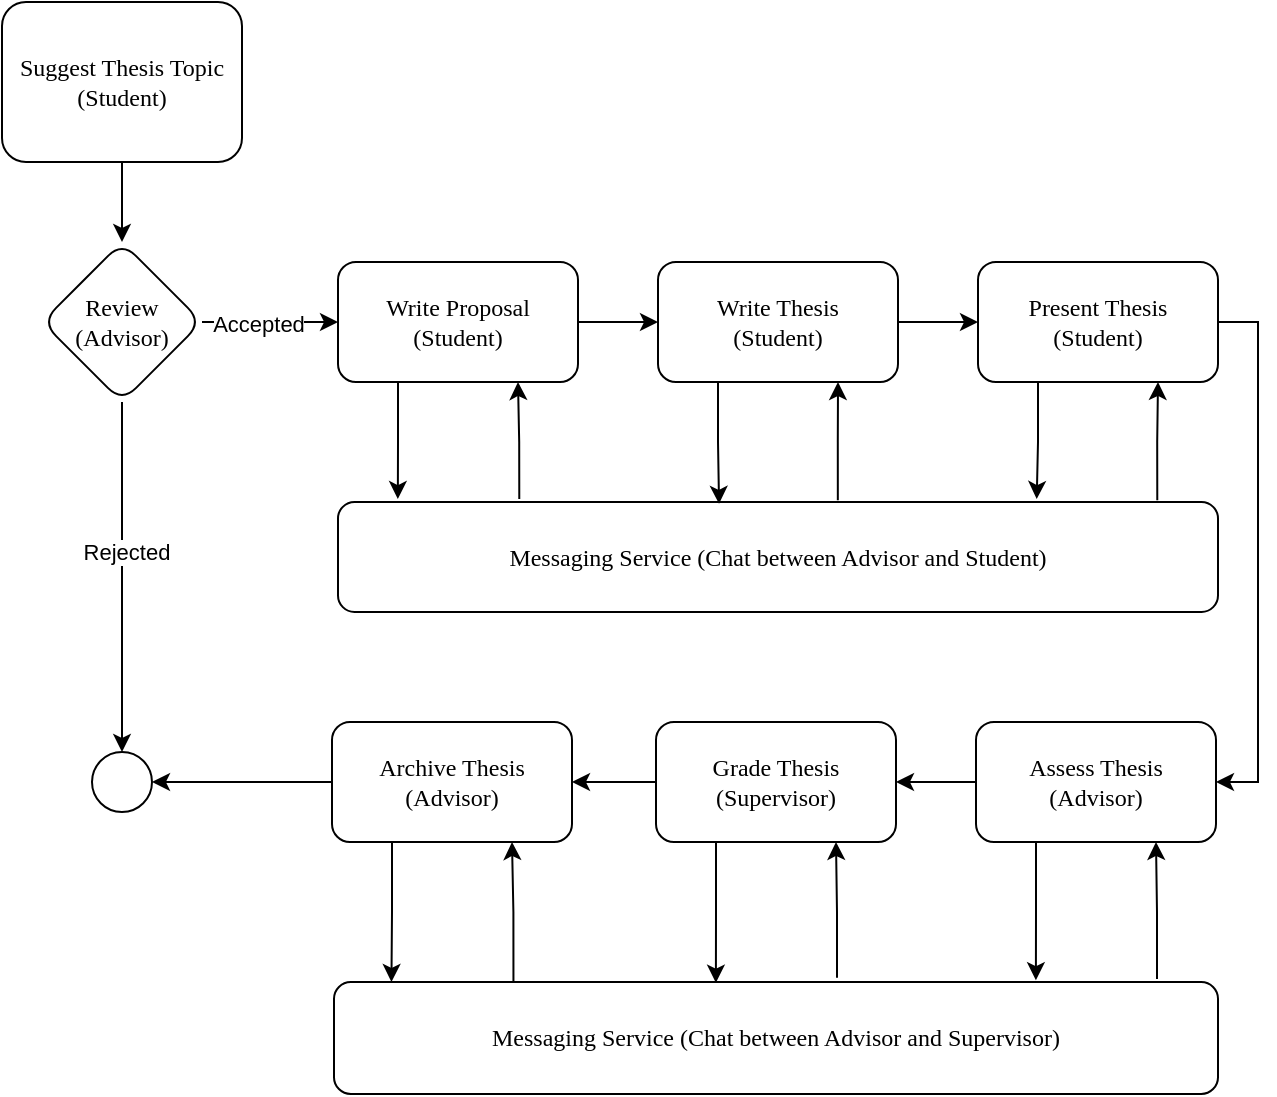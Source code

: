 <mxfile version="24.7.17">
  <diagram name="Page-1" id="8ce9d11a-91a2-4d17-14d8-a56ed91bf033">
    <mxGraphModel dx="1611" dy="744" grid="1" gridSize="10" guides="1" tooltips="1" connect="1" arrows="1" fold="1" page="1" pageScale="1" pageWidth="1100" pageHeight="850" background="none" math="0" shadow="0">
      <root>
        <mxCell id="0" />
        <mxCell id="1" parent="0" />
        <mxCell id="hDUTuJh5oyR0SM-ZfKDi-3" value="" style="edgeStyle=orthogonalEdgeStyle;rounded=0;orthogonalLoop=1;jettySize=auto;html=1;" parent="1" source="17ea667e15c223fc-2" target="hDUTuJh5oyR0SM-ZfKDi-2" edge="1">
          <mxGeometry relative="1" as="geometry" />
        </mxCell>
        <mxCell id="17ea667e15c223fc-2" value="Suggest Thesis Topic&lt;div&gt;(Student)&lt;/div&gt;" style="rounded=1;whiteSpace=wrap;html=1;shadow=0;labelBackgroundColor=none;strokeWidth=1;fontFamily=Verdana;fontSize=12;align=center;" parent="1" vertex="1">
          <mxGeometry x="174" y="10" width="120" height="80" as="geometry" />
        </mxCell>
        <mxCell id="hDUTuJh5oyR0SM-ZfKDi-1" value="Messaging Service (Chat between Advisor and Student)" style="rounded=1;whiteSpace=wrap;html=1;shadow=0;labelBackgroundColor=none;strokeWidth=1;fontFamily=Verdana;fontSize=12;align=center;" parent="1" vertex="1">
          <mxGeometry x="342" y="260" width="440" height="55" as="geometry" />
        </mxCell>
        <mxCell id="hDUTuJh5oyR0SM-ZfKDi-5" value="" style="edgeStyle=orthogonalEdgeStyle;rounded=0;orthogonalLoop=1;jettySize=auto;html=1;entryX=0.5;entryY=0;entryDx=0;entryDy=0;" parent="1" source="hDUTuJh5oyR0SM-ZfKDi-2" target="hDUTuJh5oyR0SM-ZfKDi-24" edge="1">
          <mxGeometry relative="1" as="geometry">
            <mxPoint x="234" y="260" as="targetPoint" />
          </mxGeometry>
        </mxCell>
        <mxCell id="hDUTuJh5oyR0SM-ZfKDi-6" value="Rejected" style="edgeLabel;html=1;align=center;verticalAlign=middle;resizable=0;points=[];" parent="hDUTuJh5oyR0SM-ZfKDi-5" vertex="1" connectable="0">
          <mxGeometry x="-0.15" y="2" relative="1" as="geometry">
            <mxPoint as="offset" />
          </mxGeometry>
        </mxCell>
        <mxCell id="hDUTuJh5oyR0SM-ZfKDi-8" value="" style="edgeStyle=orthogonalEdgeStyle;rounded=0;orthogonalLoop=1;jettySize=auto;html=1;" parent="1" source="hDUTuJh5oyR0SM-ZfKDi-2" target="hDUTuJh5oyR0SM-ZfKDi-7" edge="1">
          <mxGeometry relative="1" as="geometry" />
        </mxCell>
        <mxCell id="hDUTuJh5oyR0SM-ZfKDi-9" value="Accepted" style="edgeLabel;html=1;align=center;verticalAlign=middle;resizable=0;points=[];" parent="hDUTuJh5oyR0SM-ZfKDi-8" vertex="1" connectable="0">
          <mxGeometry x="-0.233" y="-1" relative="1" as="geometry">
            <mxPoint x="2" as="offset" />
          </mxGeometry>
        </mxCell>
        <mxCell id="hDUTuJh5oyR0SM-ZfKDi-2" value="Review&lt;div&gt;(Advisor)&lt;/div&gt;" style="rhombus;whiteSpace=wrap;html=1;fontFamily=Verdana;rounded=1;shadow=0;labelBackgroundColor=none;strokeWidth=1;" parent="1" vertex="1">
          <mxGeometry x="194" y="130" width="80" height="80" as="geometry" />
        </mxCell>
        <mxCell id="hDUTuJh5oyR0SM-ZfKDi-13" value="" style="edgeStyle=orthogonalEdgeStyle;rounded=0;orthogonalLoop=1;jettySize=auto;html=1;" parent="1" source="hDUTuJh5oyR0SM-ZfKDi-7" target="hDUTuJh5oyR0SM-ZfKDi-12" edge="1">
          <mxGeometry relative="1" as="geometry" />
        </mxCell>
        <mxCell id="hDUTuJh5oyR0SM-ZfKDi-7" value="Write Proposal&lt;div&gt;(Student)&lt;/div&gt;" style="whiteSpace=wrap;html=1;fontFamily=Verdana;rounded=1;shadow=0;labelBackgroundColor=none;strokeWidth=1;" parent="1" vertex="1">
          <mxGeometry x="342" y="140" width="120" height="60" as="geometry" />
        </mxCell>
        <mxCell id="hDUTuJh5oyR0SM-ZfKDi-15" value="" style="edgeStyle=orthogonalEdgeStyle;rounded=0;orthogonalLoop=1;jettySize=auto;html=1;" parent="1" source="hDUTuJh5oyR0SM-ZfKDi-12" target="hDUTuJh5oyR0SM-ZfKDi-14" edge="1">
          <mxGeometry relative="1" as="geometry" />
        </mxCell>
        <mxCell id="hDUTuJh5oyR0SM-ZfKDi-12" value="Write Thesis&lt;div&gt;(Student)&lt;/div&gt;" style="whiteSpace=wrap;html=1;fontFamily=Verdana;rounded=1;shadow=0;labelBackgroundColor=none;strokeWidth=1;" parent="1" vertex="1">
          <mxGeometry x="502" y="140" width="120" height="60" as="geometry" />
        </mxCell>
        <mxCell id="CcLqo0Henhs2bKNO0h7r-1" style="edgeStyle=orthogonalEdgeStyle;rounded=0;orthogonalLoop=1;jettySize=auto;html=1;exitX=1;exitY=0.5;exitDx=0;exitDy=0;entryX=1;entryY=0.5;entryDx=0;entryDy=0;" edge="1" parent="1" source="hDUTuJh5oyR0SM-ZfKDi-14" target="hDUTuJh5oyR0SM-ZfKDi-16">
          <mxGeometry relative="1" as="geometry" />
        </mxCell>
        <mxCell id="hDUTuJh5oyR0SM-ZfKDi-14" value="Present Thesis&lt;div&gt;(Student)&lt;/div&gt;" style="whiteSpace=wrap;html=1;fontFamily=Verdana;rounded=1;shadow=0;labelBackgroundColor=none;strokeWidth=1;" parent="1" vertex="1">
          <mxGeometry x="662" y="140" width="120" height="60" as="geometry" />
        </mxCell>
        <mxCell id="CcLqo0Henhs2bKNO0h7r-2" style="edgeStyle=orthogonalEdgeStyle;rounded=0;orthogonalLoop=1;jettySize=auto;html=1;exitX=0;exitY=0.5;exitDx=0;exitDy=0;entryX=1;entryY=0.5;entryDx=0;entryDy=0;" edge="1" parent="1" source="hDUTuJh5oyR0SM-ZfKDi-16" target="hDUTuJh5oyR0SM-ZfKDi-18">
          <mxGeometry relative="1" as="geometry" />
        </mxCell>
        <mxCell id="hDUTuJh5oyR0SM-ZfKDi-16" value="Assess Thesis&lt;div&gt;(Advisor)&lt;/div&gt;" style="whiteSpace=wrap;html=1;fontFamily=Verdana;rounded=1;shadow=0;labelBackgroundColor=none;strokeWidth=1;" parent="1" vertex="1">
          <mxGeometry x="661" y="370" width="120" height="60" as="geometry" />
        </mxCell>
        <mxCell id="CcLqo0Henhs2bKNO0h7r-3" style="edgeStyle=orthogonalEdgeStyle;rounded=0;orthogonalLoop=1;jettySize=auto;html=1;exitX=0;exitY=0.5;exitDx=0;exitDy=0;entryX=1;entryY=0.5;entryDx=0;entryDy=0;" edge="1" parent="1" source="hDUTuJh5oyR0SM-ZfKDi-18" target="hDUTuJh5oyR0SM-ZfKDi-20">
          <mxGeometry relative="1" as="geometry" />
        </mxCell>
        <mxCell id="hDUTuJh5oyR0SM-ZfKDi-18" value="Grade Thesis&lt;div&gt;(Supervisor)&lt;/div&gt;" style="whiteSpace=wrap;html=1;fontFamily=Verdana;rounded=1;shadow=0;labelBackgroundColor=none;strokeWidth=1;" parent="1" vertex="1">
          <mxGeometry x="501" y="370" width="120" height="60" as="geometry" />
        </mxCell>
        <mxCell id="hDUTuJh5oyR0SM-ZfKDi-25" value="" style="edgeStyle=orthogonalEdgeStyle;rounded=0;orthogonalLoop=1;jettySize=auto;html=1;" parent="1" source="hDUTuJh5oyR0SM-ZfKDi-20" target="hDUTuJh5oyR0SM-ZfKDi-24" edge="1">
          <mxGeometry relative="1" as="geometry" />
        </mxCell>
        <mxCell id="hDUTuJh5oyR0SM-ZfKDi-20" value="Archive Thesis&lt;div&gt;(Advisor)&lt;/div&gt;" style="whiteSpace=wrap;html=1;fontFamily=Verdana;rounded=1;shadow=0;labelBackgroundColor=none;strokeWidth=1;" parent="1" vertex="1">
          <mxGeometry x="339" y="370" width="120" height="60" as="geometry" />
        </mxCell>
        <mxCell id="hDUTuJh5oyR0SM-ZfKDi-22" value="Messaging Service (Chat between Advisor and Supervisor)" style="whiteSpace=wrap;html=1;fontFamily=Verdana;rounded=1;shadow=0;labelBackgroundColor=none;strokeWidth=1;" parent="1" vertex="1">
          <mxGeometry x="340" y="500" width="442" height="56" as="geometry" />
        </mxCell>
        <mxCell id="hDUTuJh5oyR0SM-ZfKDi-24" value="" style="ellipse;whiteSpace=wrap;html=1;fontFamily=Verdana;rounded=1;shadow=0;labelBackgroundColor=none;strokeWidth=1;" parent="1" vertex="1">
          <mxGeometry x="219" y="385" width="30" height="30" as="geometry" />
        </mxCell>
        <mxCell id="CcLqo0Henhs2bKNO0h7r-4" style="edgeStyle=orthogonalEdgeStyle;rounded=0;orthogonalLoop=1;jettySize=auto;html=1;exitX=0.25;exitY=1;exitDx=0;exitDy=0;entryX=0.068;entryY=-0.027;entryDx=0;entryDy=0;entryPerimeter=0;" edge="1" parent="1" source="hDUTuJh5oyR0SM-ZfKDi-7" target="hDUTuJh5oyR0SM-ZfKDi-1">
          <mxGeometry relative="1" as="geometry" />
        </mxCell>
        <mxCell id="CcLqo0Henhs2bKNO0h7r-5" style="edgeStyle=orthogonalEdgeStyle;rounded=0;orthogonalLoop=1;jettySize=auto;html=1;exitX=0.206;exitY=-0.027;exitDx=0;exitDy=0;entryX=0.75;entryY=1;entryDx=0;entryDy=0;exitPerimeter=0;" edge="1" parent="1" source="hDUTuJh5oyR0SM-ZfKDi-1" target="hDUTuJh5oyR0SM-ZfKDi-7">
          <mxGeometry relative="1" as="geometry" />
        </mxCell>
        <mxCell id="CcLqo0Henhs2bKNO0h7r-6" style="edgeStyle=orthogonalEdgeStyle;rounded=0;orthogonalLoop=1;jettySize=auto;html=1;exitX=0.25;exitY=1;exitDx=0;exitDy=0;entryX=0.433;entryY=0.017;entryDx=0;entryDy=0;entryPerimeter=0;" edge="1" parent="1" source="hDUTuJh5oyR0SM-ZfKDi-12" target="hDUTuJh5oyR0SM-ZfKDi-1">
          <mxGeometry relative="1" as="geometry" />
        </mxCell>
        <mxCell id="CcLqo0Henhs2bKNO0h7r-7" style="edgeStyle=orthogonalEdgeStyle;rounded=0;orthogonalLoop=1;jettySize=auto;html=1;exitX=0.568;exitY=-0.016;exitDx=0;exitDy=0;entryX=0.75;entryY=1;entryDx=0;entryDy=0;exitPerimeter=0;" edge="1" parent="1" source="hDUTuJh5oyR0SM-ZfKDi-1" target="hDUTuJh5oyR0SM-ZfKDi-12">
          <mxGeometry relative="1" as="geometry" />
        </mxCell>
        <mxCell id="CcLqo0Henhs2bKNO0h7r-8" style="edgeStyle=orthogonalEdgeStyle;rounded=0;orthogonalLoop=1;jettySize=auto;html=1;exitX=0.25;exitY=1;exitDx=0;exitDy=0;entryX=0.794;entryY=-0.027;entryDx=0;entryDy=0;entryPerimeter=0;" edge="1" parent="1" source="hDUTuJh5oyR0SM-ZfKDi-14" target="hDUTuJh5oyR0SM-ZfKDi-1">
          <mxGeometry relative="1" as="geometry" />
        </mxCell>
        <mxCell id="CcLqo0Henhs2bKNO0h7r-9" style="edgeStyle=orthogonalEdgeStyle;rounded=0;orthogonalLoop=1;jettySize=auto;html=1;exitX=0.931;exitY=-0.016;exitDx=0;exitDy=0;entryX=0.75;entryY=1;entryDx=0;entryDy=0;exitPerimeter=0;" edge="1" parent="1" source="hDUTuJh5oyR0SM-ZfKDi-1" target="hDUTuJh5oyR0SM-ZfKDi-14">
          <mxGeometry relative="1" as="geometry" />
        </mxCell>
        <mxCell id="CcLqo0Henhs2bKNO0h7r-10" style="edgeStyle=orthogonalEdgeStyle;rounded=0;orthogonalLoop=1;jettySize=auto;html=1;exitX=0.25;exitY=1;exitDx=0;exitDy=0;entryX=0.794;entryY=-0.016;entryDx=0;entryDy=0;entryPerimeter=0;" edge="1" parent="1" source="hDUTuJh5oyR0SM-ZfKDi-16" target="hDUTuJh5oyR0SM-ZfKDi-22">
          <mxGeometry relative="1" as="geometry" />
        </mxCell>
        <mxCell id="CcLqo0Henhs2bKNO0h7r-11" style="edgeStyle=orthogonalEdgeStyle;rounded=0;orthogonalLoop=1;jettySize=auto;html=1;exitX=0.931;exitY=-0.027;exitDx=0;exitDy=0;entryX=0.75;entryY=1;entryDx=0;entryDy=0;exitPerimeter=0;" edge="1" parent="1" source="hDUTuJh5oyR0SM-ZfKDi-22" target="hDUTuJh5oyR0SM-ZfKDi-16">
          <mxGeometry relative="1" as="geometry" />
        </mxCell>
        <mxCell id="CcLqo0Henhs2bKNO0h7r-12" style="edgeStyle=orthogonalEdgeStyle;rounded=0;orthogonalLoop=1;jettySize=auto;html=1;exitX=0.25;exitY=1;exitDx=0;exitDy=0;entryX=0.432;entryY=0.006;entryDx=0;entryDy=0;entryPerimeter=0;" edge="1" parent="1" source="hDUTuJh5oyR0SM-ZfKDi-18" target="hDUTuJh5oyR0SM-ZfKDi-22">
          <mxGeometry relative="1" as="geometry" />
        </mxCell>
        <mxCell id="CcLqo0Henhs2bKNO0h7r-13" style="edgeStyle=orthogonalEdgeStyle;rounded=0;orthogonalLoop=1;jettySize=auto;html=1;exitX=0.569;exitY=-0.037;exitDx=0;exitDy=0;entryX=0.75;entryY=1;entryDx=0;entryDy=0;exitPerimeter=0;" edge="1" parent="1" source="hDUTuJh5oyR0SM-ZfKDi-22" target="hDUTuJh5oyR0SM-ZfKDi-18">
          <mxGeometry relative="1" as="geometry" />
        </mxCell>
        <mxCell id="CcLqo0Henhs2bKNO0h7r-14" style="edgeStyle=orthogonalEdgeStyle;rounded=0;orthogonalLoop=1;jettySize=auto;html=1;exitX=0.25;exitY=1;exitDx=0;exitDy=0;entryX=0.065;entryY=0;entryDx=0;entryDy=0;entryPerimeter=0;" edge="1" parent="1" source="hDUTuJh5oyR0SM-ZfKDi-20" target="hDUTuJh5oyR0SM-ZfKDi-22">
          <mxGeometry relative="1" as="geometry" />
        </mxCell>
        <mxCell id="CcLqo0Henhs2bKNO0h7r-16" style="edgeStyle=orthogonalEdgeStyle;rounded=0;orthogonalLoop=1;jettySize=auto;html=1;exitX=0.203;exitY=0.006;exitDx=0;exitDy=0;entryX=0.75;entryY=1;entryDx=0;entryDy=0;exitPerimeter=0;" edge="1" parent="1" source="hDUTuJh5oyR0SM-ZfKDi-22" target="hDUTuJh5oyR0SM-ZfKDi-20">
          <mxGeometry relative="1" as="geometry" />
        </mxCell>
      </root>
    </mxGraphModel>
  </diagram>
</mxfile>
